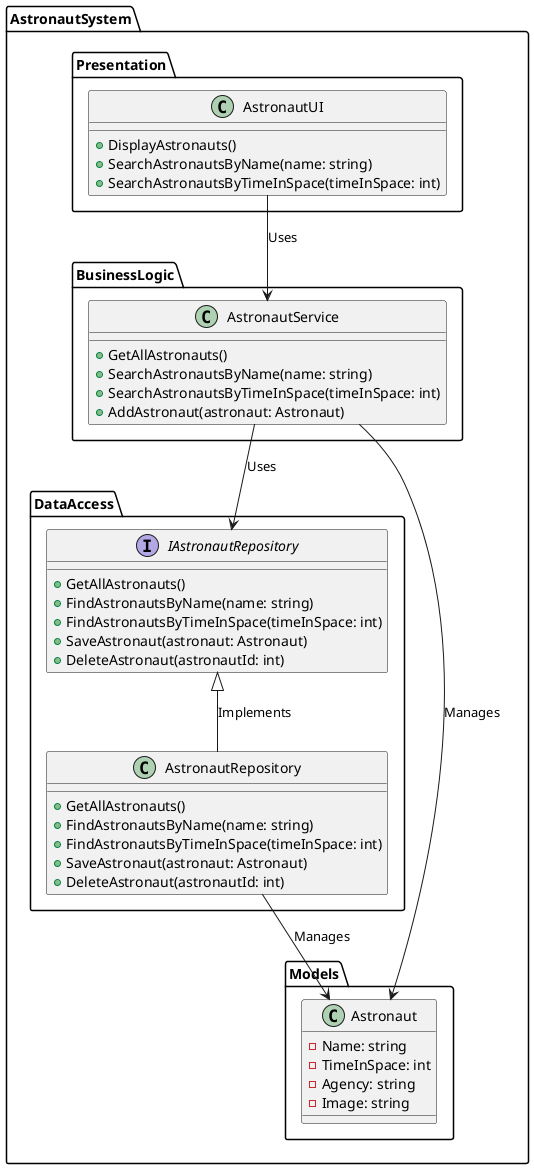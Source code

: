 @startuml

package "AstronautSystem" {

    package "Presentation" {
        class AstronautUI {
            + DisplayAstronauts()
            + SearchAstronautsByName(name: string)
            + SearchAstronautsByTimeInSpace(timeInSpace: int)
        }
    }

    package "BusinessLogic" {
        class AstronautService {
            + GetAllAstronauts()
            + SearchAstronautsByName(name: string)
            + SearchAstronautsByTimeInSpace(timeInSpace: int)
            + AddAstronaut(astronaut: Astronaut)
        }
    }

    package "DataAccess" {
        interface IAstronautRepository {
            + GetAllAstronauts()
            + FindAstronautsByName(name: string)
            + FindAstronautsByTimeInSpace(timeInSpace: int)
            + SaveAstronaut(astronaut: Astronaut)
            + DeleteAstronaut(astronautId: int)
        }

        class AstronautRepository {
            + GetAllAstronauts()
            + FindAstronautsByName(name: string)
            + FindAstronautsByTimeInSpace(timeInSpace: int)
            + SaveAstronaut(astronaut: Astronaut)
            + DeleteAstronaut(astronautId: int)
        }
    }

    package "Models" {
        class Astronaut {
            - Name: string
            - TimeInSpace: int
            - Agency: string
            - Image: string
        }
    }

    AstronautUI --> AstronautService : Uses
    AstronautService --> IAstronautRepository : Uses
    IAstronautRepository <|-- AstronautRepository : Implements
    AstronautService --> Astronaut : Manages
    AstronautRepository --> Astronaut : Manages
}

@enduml
